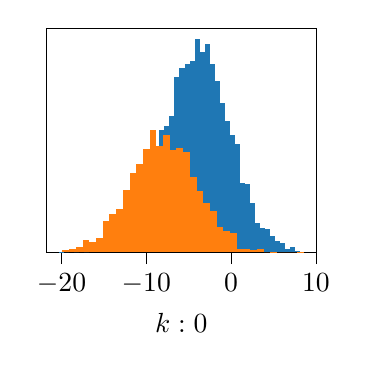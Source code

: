 % This file was created with tikzplotlib v0.10.1.
\begin{tikzpicture}

\definecolor{darkgray176}{RGB}{176,176,176}
\definecolor{darkorange25512714}{RGB}{255,127,14}
\definecolor{steelblue31119180}{RGB}{31,119,180}

\begin{axis}[
tick align=outside,
tick pos=left,
x grid style={darkgray176},
xlabel={$k: 0$},
xmin=-21.782, xmax=10.041,
xtick style={color=black},
y grid style={darkgray176},
%ylabel={Frequency},
ymin=0, ymax=369.6,
%ytick style={color=black},
ytick=\empty,
scale=0.5
]
\draw[draw=none,fill=steelblue31119180] (axis cs:-20.335,0) rectangle (axis cs:-19.742,1);
\draw[draw=none,fill=steelblue31119180] (axis cs:-19.742,0) rectangle (axis cs:-19.148,0);
\draw[draw=none,fill=steelblue31119180] (axis cs:-19.148,0) rectangle (axis cs:-18.554,3);
\draw[draw=none,fill=steelblue31119180] (axis cs:-18.554,0) rectangle (axis cs:-17.96,0);
\draw[draw=none,fill=steelblue31119180] (axis cs:-17.96,0) rectangle (axis cs:-17.367,2);
\draw[draw=none,fill=steelblue31119180] (axis cs:-17.367,0) rectangle (axis cs:-16.773,0);
\draw[draw=none,fill=steelblue31119180] (axis cs:-16.773,0) rectangle (axis cs:-16.179,4);
\draw[draw=none,fill=steelblue31119180] (axis cs:-16.179,0) rectangle (axis cs:-15.585,3);
\draw[draw=none,fill=steelblue31119180] (axis cs:-15.585,0) rectangle (axis cs:-14.992,6);
\draw[draw=none,fill=steelblue31119180] (axis cs:-14.992,0) rectangle (axis cs:-14.398,13);
\draw[draw=none,fill=steelblue31119180] (axis cs:-14.398,0) rectangle (axis cs:-13.804,17);
\draw[draw=none,fill=steelblue31119180] (axis cs:-13.804,0) rectangle (axis cs:-13.21,18);
\draw[draw=none,fill=steelblue31119180] (axis cs:-13.21,0) rectangle (axis cs:-12.617,30);
\draw[draw=none,fill=steelblue31119180] (axis cs:-12.617,0) rectangle (axis cs:-12.023,43);
\draw[draw=none,fill=steelblue31119180] (axis cs:-12.023,0) rectangle (axis cs:-11.429,55);
\draw[draw=none,fill=steelblue31119180] (axis cs:-11.429,0) rectangle (axis cs:-10.835,70);
\draw[draw=none,fill=steelblue31119180] (axis cs:-10.835,0) rectangle (axis cs:-10.242,102);
\draw[draw=none,fill=steelblue31119180] (axis cs:-10.242,0) rectangle (axis cs:-9.648,111);
\draw[draw=none,fill=steelblue31119180] (axis cs:-9.648,0) rectangle (axis cs:-9.054,140);
\draw[draw=none,fill=steelblue31119180] (axis cs:-9.054,0) rectangle (axis cs:-8.46,161);
\draw[draw=none,fill=steelblue31119180] (axis cs:-8.46,0) rectangle (axis cs:-7.867,201);
\draw[draw=none,fill=steelblue31119180] (axis cs:-7.867,0) rectangle (axis cs:-7.273,209);
\draw[draw=none,fill=steelblue31119180] (axis cs:-7.273,0) rectangle (axis cs:-6.679,225);
\draw[draw=none,fill=steelblue31119180] (axis cs:-6.679,0) rectangle (axis cs:-6.085,290);
\draw[draw=none,fill=steelblue31119180] (axis cs:-6.085,0) rectangle (axis cs:-5.492,304);
\draw[draw=none,fill=steelblue31119180] (axis cs:-5.492,0) rectangle (axis cs:-4.898,311);
\draw[draw=none,fill=steelblue31119180] (axis cs:-4.898,0) rectangle (axis cs:-4.304,315);
\draw[draw=none,fill=steelblue31119180] (axis cs:-4.304,0) rectangle (axis cs:-3.71,352);
\draw[draw=none,fill=steelblue31119180] (axis cs:-3.71,0) rectangle (axis cs:-3.117,330);
\draw[draw=none,fill=steelblue31119180] (axis cs:-3.117,0) rectangle (axis cs:-2.523,343);
\draw[draw=none,fill=steelblue31119180] (axis cs:-2.523,0) rectangle (axis cs:-1.929,310);
\draw[draw=none,fill=steelblue31119180] (axis cs:-1.929,0) rectangle (axis cs:-1.335,282);
\draw[draw=none,fill=steelblue31119180] (axis cs:-1.335,0) rectangle (axis cs:-0.742,247);
\draw[draw=none,fill=steelblue31119180] (axis cs:-0.742,0) rectangle (axis cs:-0.148,217);
\draw[draw=none,fill=steelblue31119180] (axis cs:-0.148,0) rectangle (axis cs:0.446,193);
\draw[draw=none,fill=steelblue31119180] (axis cs:0.446,0) rectangle (axis cs:1.04,179);
\draw[draw=none,fill=steelblue31119180] (axis cs:1.04,0) rectangle (axis cs:1.633,114);
\draw[draw=none,fill=steelblue31119180] (axis cs:1.633,0) rectangle (axis cs:2.227,112);
\draw[draw=none,fill=steelblue31119180] (axis cs:2.227,0) rectangle (axis cs:2.821,81);
\draw[draw=none,fill=steelblue31119180] (axis cs:2.821,0) rectangle (axis cs:3.415,49);
\draw[draw=none,fill=steelblue31119180] (axis cs:3.415,0) rectangle (axis cs:4.008,41);
\draw[draw=none,fill=steelblue31119180] (axis cs:4.008,0) rectangle (axis cs:4.602,38);
\draw[draw=none,fill=steelblue31119180] (axis cs:4.602,0) rectangle (axis cs:5.196,27);
\draw[draw=none,fill=steelblue31119180] (axis cs:5.196,0) rectangle (axis cs:5.79,18);
\draw[draw=none,fill=steelblue31119180] (axis cs:5.79,0) rectangle (axis cs:6.383,15);
\draw[draw=none,fill=steelblue31119180] (axis cs:6.383,0) rectangle (axis cs:6.977,6);
\draw[draw=none,fill=steelblue31119180] (axis cs:6.977,0) rectangle (axis cs:7.571,9);
\draw[draw=none,fill=steelblue31119180] (axis cs:7.571,0) rectangle (axis cs:8.165,3);
\draw[draw=none,fill=darkorange25512714] (axis cs:-19.893,0) rectangle (axis cs:-19.101,4);
\draw[draw=none,fill=darkorange25512714] (axis cs:-19.101,0) rectangle (axis cs:-18.31,6);
\draw[draw=none,fill=darkorange25512714] (axis cs:-18.31,0) rectangle (axis cs:-17.519,9);
\draw[draw=none,fill=darkorange25512714] (axis cs:-17.519,0) rectangle (axis cs:-16.727,20);
\draw[draw=none,fill=darkorange25512714] (axis cs:-16.727,0) rectangle (axis cs:-15.936,17);
\draw[draw=none,fill=darkorange25512714] (axis cs:-15.936,0) rectangle (axis cs:-15.145,23);
\draw[draw=none,fill=darkorange25512714] (axis cs:-15.145,0) rectangle (axis cs:-14.353,51);
\draw[draw=none,fill=darkorange25512714] (axis cs:-14.353,0) rectangle (axis cs:-13.562,63);
\draw[draw=none,fill=darkorange25512714] (axis cs:-13.562,0) rectangle (axis cs:-12.771,72);
\draw[draw=none,fill=darkorange25512714] (axis cs:-12.771,0) rectangle (axis cs:-11.979,103);
\draw[draw=none,fill=darkorange25512714] (axis cs:-11.979,0) rectangle (axis cs:-11.188,131);
\draw[draw=none,fill=darkorange25512714] (axis cs:-11.188,0) rectangle (axis cs:-10.397,146);
\draw[draw=none,fill=darkorange25512714] (axis cs:-10.397,0) rectangle (axis cs:-9.606,170);
\draw[draw=none,fill=darkorange25512714] (axis cs:-9.606,0) rectangle (axis cs:-8.814,202);
\draw[draw=none,fill=darkorange25512714] (axis cs:-8.814,0) rectangle (axis cs:-8.023,176);
\draw[draw=none,fill=darkorange25512714] (axis cs:-8.023,0) rectangle (axis cs:-7.232,193);
\draw[draw=none,fill=darkorange25512714] (axis cs:-7.232,0) rectangle (axis cs:-6.44,168);
\draw[draw=none,fill=darkorange25512714] (axis cs:-6.44,0) rectangle (axis cs:-5.649,172);
\draw[draw=none,fill=darkorange25512714] (axis cs:-5.649,0) rectangle (axis cs:-4.858,166);
\draw[draw=none,fill=darkorange25512714] (axis cs:-4.858,0) rectangle (axis cs:-4.066,125);
\draw[draw=none,fill=darkorange25512714] (axis cs:-4.066,0) rectangle (axis cs:-3.275,102);
\draw[draw=none,fill=darkorange25512714] (axis cs:-3.275,0) rectangle (axis cs:-2.484,81);
\draw[draw=none,fill=darkorange25512714] (axis cs:-2.484,0) rectangle (axis cs:-1.692,68);
\draw[draw=none,fill=darkorange25512714] (axis cs:-1.692,0) rectangle (axis cs:-0.901,42);
\draw[draw=none,fill=darkorange25512714] (axis cs:-0.901,0) rectangle (axis cs:-0.11,36);
\draw[draw=none,fill=darkorange25512714] (axis cs:-0.11,0) rectangle (axis cs:0.682,32);
\draw[draw=none,fill=darkorange25512714] (axis cs:0.682,0) rectangle (axis cs:1.473,5);
\draw[draw=none,fill=darkorange25512714] (axis cs:1.473,0) rectangle (axis cs:2.264,6);
\draw[draw=none,fill=darkorange25512714] (axis cs:2.264,0) rectangle (axis cs:3.056,4);
\draw[draw=none,fill=darkorange25512714] (axis cs:3.056,0) rectangle (axis cs:3.847,5);
\draw[draw=none,fill=darkorange25512714] (axis cs:3.847,0) rectangle (axis cs:4.638,0);
\draw[draw=none,fill=darkorange25512714] (axis cs:4.638,0) rectangle (axis cs:5.429,1);
\draw[draw=none,fill=darkorange25512714] (axis cs:5.429,0) rectangle (axis cs:6.221,0);
\draw[draw=none,fill=darkorange25512714] (axis cs:6.221,0) rectangle (axis cs:7.012,0);
\draw[draw=none,fill=darkorange25512714] (axis cs:7.012,0) rectangle (axis cs:7.803,0);
\draw[draw=none,fill=darkorange25512714] (axis cs:7.803,0) rectangle (axis cs:8.595,1);
\end{axis}

\end{tikzpicture}
